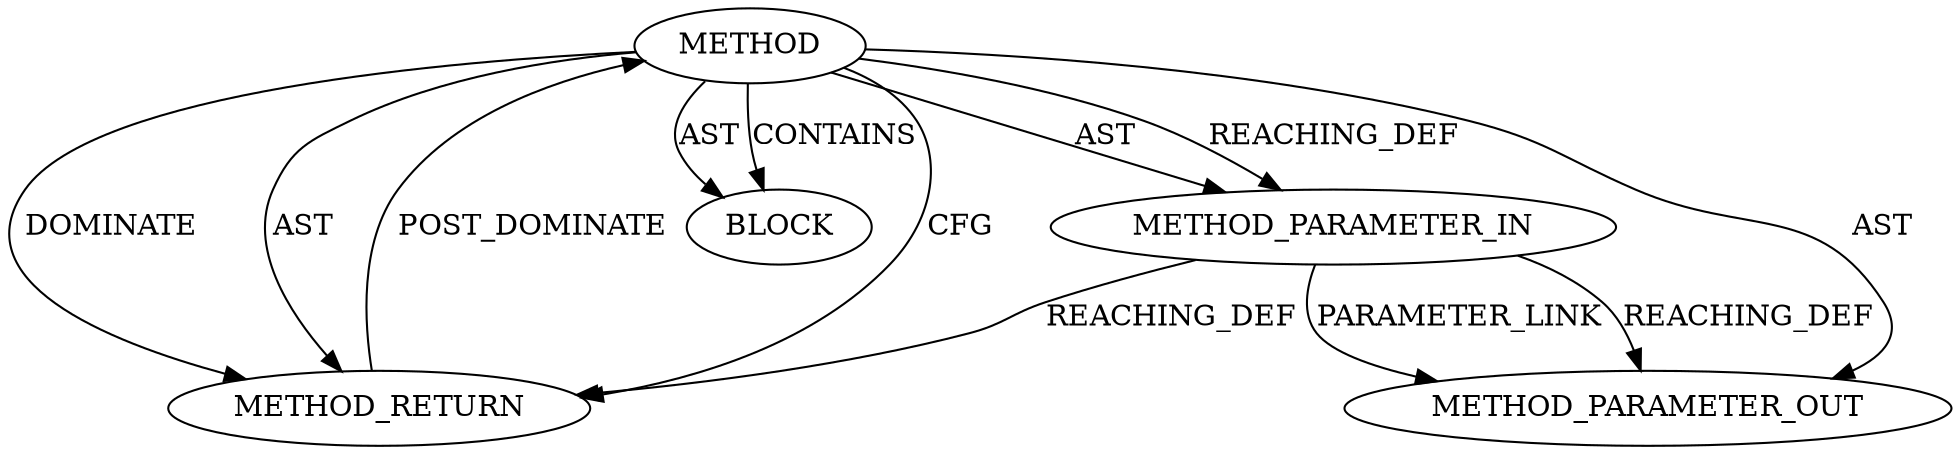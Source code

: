 digraph {
  13437 [label=METHOD_PARAMETER_OUT ORDER=1 CODE="p1" IS_VARIADIC=false TYPE_FULL_NAME="ANY" EVALUATION_STRATEGY="BY_VALUE" INDEX=1 NAME="p1"]
  12365 [label=BLOCK ORDER=1 ARGUMENT_INDEX=1 CODE="<empty>" TYPE_FULL_NAME="ANY"]
  12366 [label=METHOD_RETURN ORDER=2 CODE="RET" TYPE_FULL_NAME="ANY" EVALUATION_STRATEGY="BY_VALUE"]
  12363 [label=METHOD AST_PARENT_TYPE="NAMESPACE_BLOCK" AST_PARENT_FULL_NAME="<global>" ORDER=0 CODE="<empty>" FULL_NAME="cpu_to_le32" IS_EXTERNAL=true FILENAME="<empty>" SIGNATURE="" NAME="cpu_to_le32"]
  12364 [label=METHOD_PARAMETER_IN ORDER=1 CODE="p1" IS_VARIADIC=false TYPE_FULL_NAME="ANY" EVALUATION_STRATEGY="BY_VALUE" INDEX=1 NAME="p1"]
  12363 -> 12365 [label=CONTAINS ]
  12363 -> 12366 [label=DOMINATE ]
  12363 -> 12366 [label=AST ]
  12366 -> 12363 [label=POST_DOMINATE ]
  12363 -> 12365 [label=AST ]
  12364 -> 13437 [label=PARAMETER_LINK ]
  12364 -> 12366 [label=REACHING_DEF VARIABLE="p1"]
  12363 -> 12366 [label=CFG ]
  12363 -> 12364 [label=AST ]
  12363 -> 13437 [label=AST ]
  12364 -> 13437 [label=REACHING_DEF VARIABLE="p1"]
  12363 -> 12364 [label=REACHING_DEF VARIABLE=""]
}
